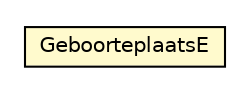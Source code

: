 #!/usr/local/bin/dot
#
# Class diagram 
# Generated by UMLGraph version R5_6-24-gf6e263 (http://www.umlgraph.org/)
#

digraph G {
	edge [fontname="Helvetica",fontsize=10,labelfontname="Helvetica",labelfontsize=10];
	node [fontname="Helvetica",fontsize=10,shape=plaintext];
	nodesep=0.25;
	ranksep=0.5;
	// nl.egem.stuf.sector.bg._0204.GeboorteplaatsE
	c58989 [label=<<table title="nl.egem.stuf.sector.bg._0204.GeboorteplaatsE" border="0" cellborder="1" cellspacing="0" cellpadding="2" port="p" bgcolor="lemonChiffon" href="./GeboorteplaatsE.html">
		<tr><td><table border="0" cellspacing="0" cellpadding="1">
<tr><td align="center" balign="center"> GeboorteplaatsE </td></tr>
		</table></td></tr>
		</table>>, URL="./GeboorteplaatsE.html", fontname="Helvetica", fontcolor="black", fontsize=10.0];
}

